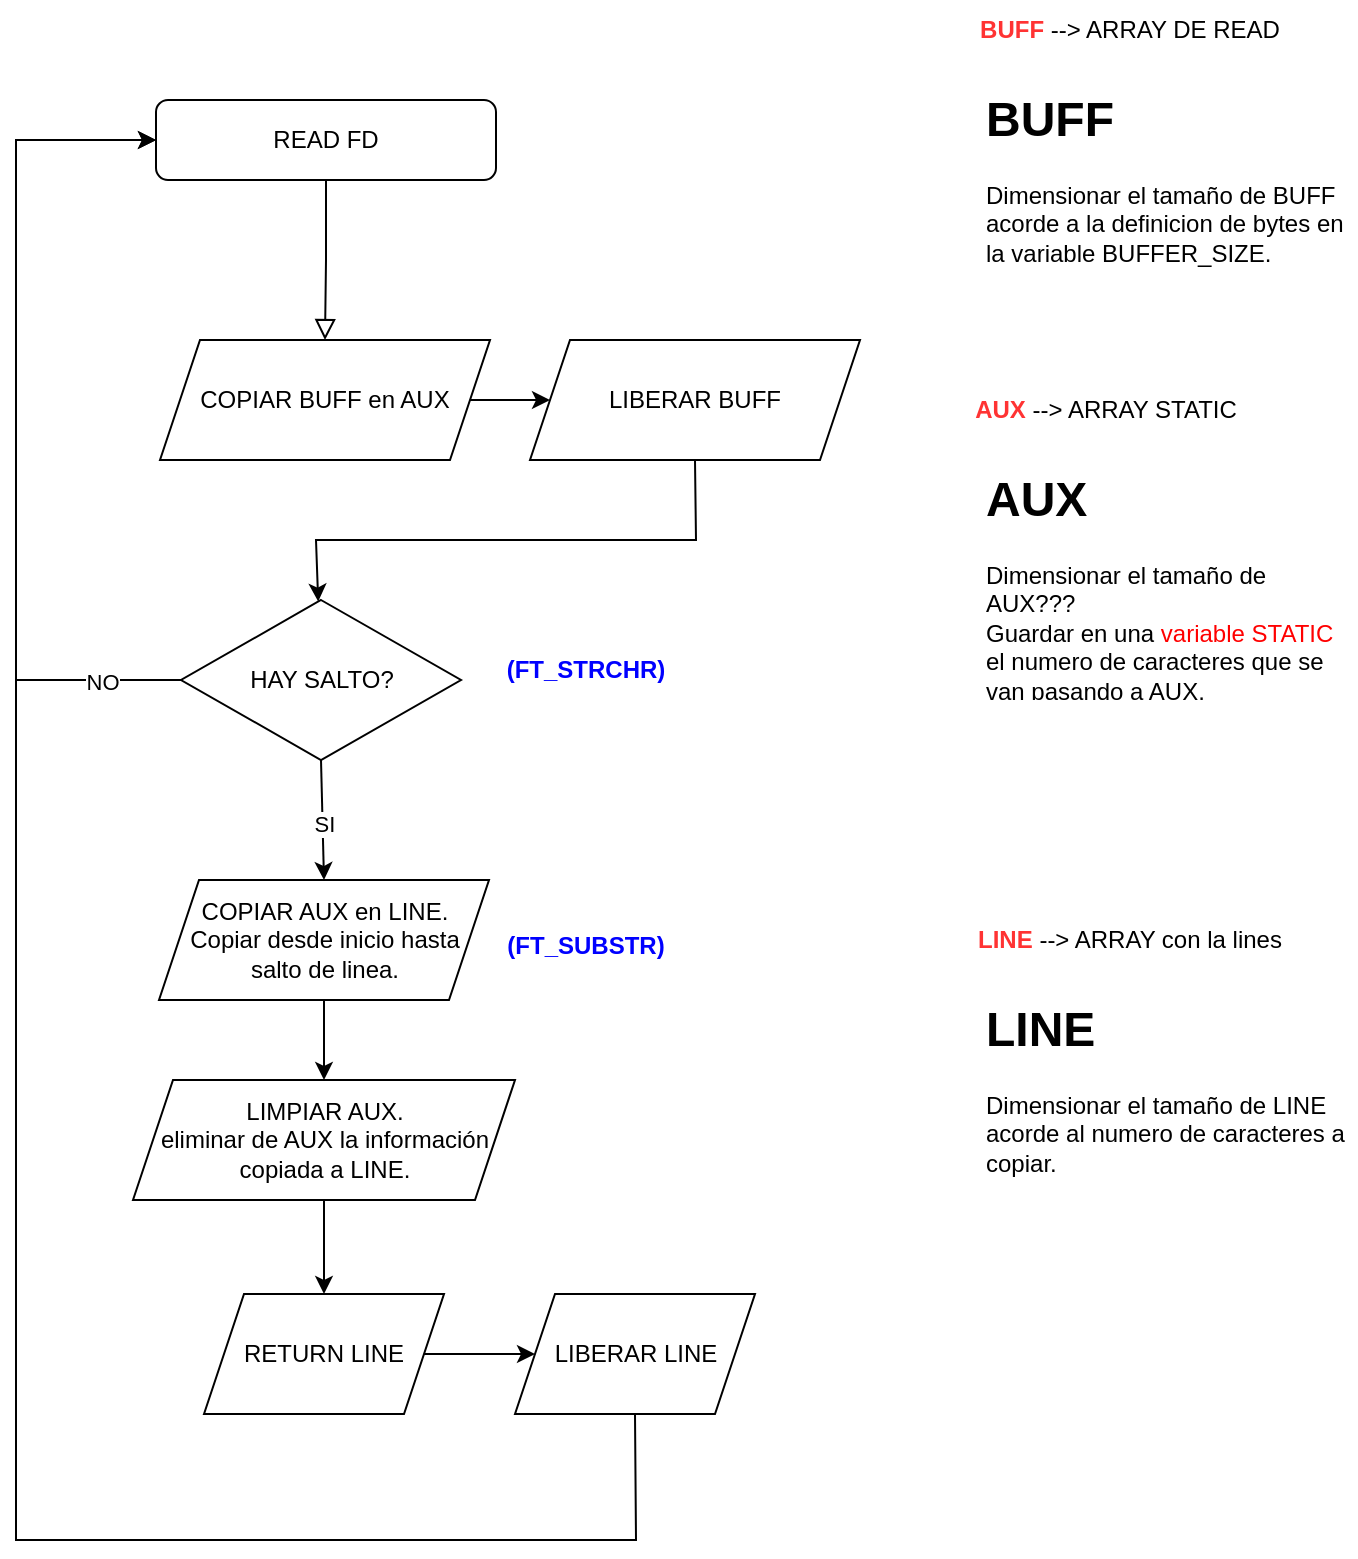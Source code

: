 <mxfile version="20.5.1" type="device"><diagram id="C5RBs43oDa-KdzZeNtuy" name="Page-1"><mxGraphModel dx="1511" dy="1072" grid="1" gridSize="10" guides="1" tooltips="1" connect="1" arrows="1" fold="1" page="1" pageScale="1" pageWidth="827" pageHeight="1169" math="0" shadow="0"><root><mxCell id="WIyWlLk6GJQsqaUBKTNV-0"/><mxCell id="WIyWlLk6GJQsqaUBKTNV-1" parent="WIyWlLk6GJQsqaUBKTNV-0"/><mxCell id="WIyWlLk6GJQsqaUBKTNV-2" value="" style="rounded=0;html=1;jettySize=auto;orthogonalLoop=1;fontSize=11;endArrow=block;endFill=0;endSize=8;strokeWidth=1;shadow=0;labelBackgroundColor=none;edgeStyle=orthogonalEdgeStyle;" parent="WIyWlLk6GJQsqaUBKTNV-1" source="WIyWlLk6GJQsqaUBKTNV-3" target="gC8Bfwz2x7odl6UHCx1t-3" edge="1"><mxGeometry relative="1" as="geometry"><mxPoint x="245" y="200" as="targetPoint"/></mxGeometry></mxCell><mxCell id="WIyWlLk6GJQsqaUBKTNV-3" value="READ FD" style="rounded=1;whiteSpace=wrap;html=1;fontSize=12;glass=0;strokeWidth=1;shadow=0;" parent="WIyWlLk6GJQsqaUBKTNV-1" vertex="1"><mxGeometry x="160" y="80" width="170" height="40" as="geometry"/></mxCell><mxCell id="gC8Bfwz2x7odl6UHCx1t-3" value="COPIAR BUFF en AUX" style="shape=parallelogram;perimeter=parallelogramPerimeter;whiteSpace=wrap;html=1;fixedSize=1;" vertex="1" parent="WIyWlLk6GJQsqaUBKTNV-1"><mxGeometry x="162" y="200" width="165" height="60" as="geometry"/></mxCell><mxCell id="gC8Bfwz2x7odl6UHCx1t-5" value="&lt;b style=&quot;color: rgb(0, 0, 0);&quot;&gt;&lt;font color=&quot;#ff3333&quot;&gt;BUFF&lt;/font&gt;&lt;/b&gt;&lt;span style=&quot;color: rgb(0, 0, 0);&quot;&gt;&amp;nbsp;--&amp;gt; ARRAY DE READ&lt;/span&gt;" style="text;html=1;strokeColor=none;fillColor=none;align=center;verticalAlign=middle;whiteSpace=wrap;rounded=0;fontColor=#FF3333;" vertex="1" parent="WIyWlLk6GJQsqaUBKTNV-1"><mxGeometry x="547" y="30" width="200" height="30" as="geometry"/></mxCell><mxCell id="gC8Bfwz2x7odl6UHCx1t-6" value="&lt;b style=&quot;color: rgb(0, 0, 0);&quot;&gt;&lt;font color=&quot;#ff3333&quot;&gt;AUX&lt;/font&gt;&lt;/b&gt;&lt;span style=&quot;color: rgb(0, 0, 0);&quot;&gt;&amp;nbsp;--&amp;gt; ARRAY STATIC&lt;/span&gt;" style="text;html=1;strokeColor=none;fillColor=none;align=center;verticalAlign=middle;whiteSpace=wrap;rounded=0;fontColor=#FF3333;" vertex="1" parent="WIyWlLk6GJQsqaUBKTNV-1"><mxGeometry x="560" y="220" width="150" height="30" as="geometry"/></mxCell><mxCell id="gC8Bfwz2x7odl6UHCx1t-7" value="&lt;font color=&quot;#000000&quot;&gt;HAY SALTO?&lt;/font&gt;" style="rhombus;whiteSpace=wrap;html=1;fontColor=#FF3333;" vertex="1" parent="WIyWlLk6GJQsqaUBKTNV-1"><mxGeometry x="172.5" y="330" width="140" height="80" as="geometry"/></mxCell><mxCell id="gC8Bfwz2x7odl6UHCx1t-9" value="" style="endArrow=classic;html=1;rounded=0;fontColor=#000000;exitX=0;exitY=0.5;exitDx=0;exitDy=0;entryX=0;entryY=0.5;entryDx=0;entryDy=0;" edge="1" parent="WIyWlLk6GJQsqaUBKTNV-1" source="gC8Bfwz2x7odl6UHCx1t-7" target="WIyWlLk6GJQsqaUBKTNV-3"><mxGeometry width="50" height="50" relative="1" as="geometry"><mxPoint x="390" y="560" as="sourcePoint"/><mxPoint x="440" y="510" as="targetPoint"/><Array as="points"><mxPoint x="90" y="370"/><mxPoint x="90" y="100"/></Array></mxGeometry></mxCell><mxCell id="gC8Bfwz2x7odl6UHCx1t-10" value="NO" style="edgeLabel;html=1;align=center;verticalAlign=middle;resizable=0;points=[];fontColor=#000000;" vertex="1" connectable="0" parent="gC8Bfwz2x7odl6UHCx1t-9"><mxGeometry x="-0.811" y="1" relative="1" as="geometry"><mxPoint as="offset"/></mxGeometry></mxCell><mxCell id="gC8Bfwz2x7odl6UHCx1t-12" value="" style="endArrow=classic;html=1;rounded=0;fontColor=#000000;exitX=0.5;exitY=1;exitDx=0;exitDy=0;entryX=0.5;entryY=0;entryDx=0;entryDy=0;" edge="1" parent="WIyWlLk6GJQsqaUBKTNV-1" source="gC8Bfwz2x7odl6UHCx1t-7" target="gC8Bfwz2x7odl6UHCx1t-14"><mxGeometry width="50" height="50" relative="1" as="geometry"><mxPoint x="250.5" y="370" as="sourcePoint"/><mxPoint x="244" y="420" as="targetPoint"/></mxGeometry></mxCell><mxCell id="gC8Bfwz2x7odl6UHCx1t-13" value="SI" style="edgeLabel;html=1;align=center;verticalAlign=middle;resizable=0;points=[];fontColor=#000000;" vertex="1" connectable="0" parent="gC8Bfwz2x7odl6UHCx1t-12"><mxGeometry x="0.033" relative="1" as="geometry"><mxPoint y="1" as="offset"/></mxGeometry></mxCell><mxCell id="gC8Bfwz2x7odl6UHCx1t-14" value="COPIAR AUX en LINE.&lt;br&gt;Copiar desde inicio hasta salto de linea." style="shape=parallelogram;perimeter=parallelogramPerimeter;whiteSpace=wrap;html=1;fixedSize=1;" vertex="1" parent="WIyWlLk6GJQsqaUBKTNV-1"><mxGeometry x="161.5" y="470" width="165" height="60" as="geometry"/></mxCell><mxCell id="gC8Bfwz2x7odl6UHCx1t-15" value="&lt;b&gt;LINE&lt;/b&gt;&lt;span style=&quot;color: rgb(0, 0, 0);&quot;&gt; --&amp;gt; ARRAY con la lines&lt;/span&gt;" style="text;html=1;strokeColor=none;fillColor=none;align=center;verticalAlign=middle;whiteSpace=wrap;rounded=0;fontColor=#FF3333;" vertex="1" parent="WIyWlLk6GJQsqaUBKTNV-1"><mxGeometry x="547" y="485" width="200" height="30" as="geometry"/></mxCell><mxCell id="gC8Bfwz2x7odl6UHCx1t-25" value="" style="edgeStyle=orthogonalEdgeStyle;rounded=0;orthogonalLoop=1;jettySize=auto;html=1;fontColor=#FF0000;" edge="1" parent="WIyWlLk6GJQsqaUBKTNV-1" source="gC8Bfwz2x7odl6UHCx1t-16" target="gC8Bfwz2x7odl6UHCx1t-24"><mxGeometry relative="1" as="geometry"/></mxCell><mxCell id="gC8Bfwz2x7odl6UHCx1t-16" value="LIMPIAR AUX.&lt;br&gt;eliminar de AUX la información copiada a LINE." style="shape=parallelogram;perimeter=parallelogramPerimeter;whiteSpace=wrap;html=1;fixedSize=1;" vertex="1" parent="WIyWlLk6GJQsqaUBKTNV-1"><mxGeometry x="148.5" y="570" width="191" height="60" as="geometry"/></mxCell><mxCell id="gC8Bfwz2x7odl6UHCx1t-17" value="" style="edgeStyle=orthogonalEdgeStyle;rounded=0;orthogonalLoop=1;jettySize=auto;html=1;fontColor=#000000;exitX=0.5;exitY=1;exitDx=0;exitDy=0;entryX=0.5;entryY=0;entryDx=0;entryDy=0;" edge="1" parent="WIyWlLk6GJQsqaUBKTNV-1" source="gC8Bfwz2x7odl6UHCx1t-14" target="gC8Bfwz2x7odl6UHCx1t-16"><mxGeometry relative="1" as="geometry"><mxPoint x="500" y="550" as="sourcePoint"/><mxPoint x="244" y="530" as="targetPoint"/></mxGeometry></mxCell><mxCell id="gC8Bfwz2x7odl6UHCx1t-18" value="" style="endArrow=classic;html=1;rounded=0;fontColor=#000000;exitX=0.5;exitY=1;exitDx=0;exitDy=0;" edge="1" parent="WIyWlLk6GJQsqaUBKTNV-1" source="gC8Bfwz2x7odl6UHCx1t-28"><mxGeometry width="50" height="50" relative="1" as="geometry"><mxPoint x="390" y="540" as="sourcePoint"/><mxPoint x="160" y="100" as="targetPoint"/><Array as="points"><mxPoint x="400" y="800"/><mxPoint x="90" y="800"/><mxPoint x="90" y="600"/><mxPoint x="90" y="100"/></Array></mxGeometry></mxCell><mxCell id="gC8Bfwz2x7odl6UHCx1t-19" value="&lt;h1&gt;&lt;span style=&quot;background-color: initial;&quot;&gt;BUFF&lt;/span&gt;&lt;/h1&gt;&lt;div&gt;&lt;span style=&quot;background-color: initial;&quot;&gt;Dimensionar el tamaño de BUFF acorde a la definicion de bytes en la variable BUFFER_SIZE.&lt;/span&gt;&lt;/div&gt;" style="text;html=1;strokeColor=none;fillColor=none;spacing=5;spacingTop=-20;whiteSpace=wrap;overflow=hidden;rounded=0;fontColor=#000000;" vertex="1" parent="WIyWlLk6GJQsqaUBKTNV-1"><mxGeometry x="570" y="70" width="190" height="120" as="geometry"/></mxCell><mxCell id="gC8Bfwz2x7odl6UHCx1t-20" value="&lt;h1&gt;&lt;span style=&quot;background-color: initial;&quot;&gt;AUX&lt;/span&gt;&lt;/h1&gt;&lt;div&gt;&lt;span style=&quot;background-color: initial;&quot;&gt;Dimensionar el tamaño de AUX???&lt;/span&gt;&lt;/div&gt;&lt;div&gt;Guardar en una &lt;font color=&quot;#ff0000&quot;&gt;variable STATIC&lt;/font&gt; el numero de caracteres que se van pasando a AUX.&lt;/div&gt;" style="text;html=1;strokeColor=none;fillColor=none;spacing=5;spacingTop=-20;whiteSpace=wrap;overflow=hidden;rounded=0;fontColor=#000000;" vertex="1" parent="WIyWlLk6GJQsqaUBKTNV-1"><mxGeometry x="570" y="260" width="190" height="120" as="geometry"/></mxCell><mxCell id="gC8Bfwz2x7odl6UHCx1t-21" value="LIBERAR BUFF" style="shape=parallelogram;perimeter=parallelogramPerimeter;whiteSpace=wrap;html=1;fixedSize=1;" vertex="1" parent="WIyWlLk6GJQsqaUBKTNV-1"><mxGeometry x="347" y="200" width="165" height="60" as="geometry"/></mxCell><mxCell id="gC8Bfwz2x7odl6UHCx1t-22" value="" style="endArrow=classic;html=1;rounded=0;fontColor=#000000;entryX=0;entryY=0.5;entryDx=0;entryDy=0;exitX=1;exitY=0.5;exitDx=0;exitDy=0;" edge="1" parent="WIyWlLk6GJQsqaUBKTNV-1" source="gC8Bfwz2x7odl6UHCx1t-3" target="gC8Bfwz2x7odl6UHCx1t-21"><mxGeometry width="50" height="50" relative="1" as="geometry"><mxPoint x="245" y="260" as="sourcePoint"/><mxPoint x="440" y="490" as="targetPoint"/></mxGeometry></mxCell><mxCell id="gC8Bfwz2x7odl6UHCx1t-23" value="" style="endArrow=classic;html=1;rounded=0;fontColor=#000000;exitX=0.5;exitY=1;exitDx=0;exitDy=0;" edge="1" parent="WIyWlLk6GJQsqaUBKTNV-1" source="gC8Bfwz2x7odl6UHCx1t-21" target="gC8Bfwz2x7odl6UHCx1t-7"><mxGeometry width="50" height="50" relative="1" as="geometry"><mxPoint x="390" y="540" as="sourcePoint"/><mxPoint x="440" y="490" as="targetPoint"/><Array as="points"><mxPoint x="430" y="300"/><mxPoint x="240" y="300"/></Array></mxGeometry></mxCell><mxCell id="gC8Bfwz2x7odl6UHCx1t-27" value="" style="edgeStyle=orthogonalEdgeStyle;rounded=0;orthogonalLoop=1;jettySize=auto;html=1;fontColor=#FF0000;entryX=0;entryY=0.5;entryDx=0;entryDy=0;" edge="1" parent="WIyWlLk6GJQsqaUBKTNV-1" source="gC8Bfwz2x7odl6UHCx1t-24" target="gC8Bfwz2x7odl6UHCx1t-28"><mxGeometry relative="1" as="geometry"><mxPoint x="244" y="800" as="targetPoint"/></mxGeometry></mxCell><mxCell id="gC8Bfwz2x7odl6UHCx1t-24" value="RETURN LINE" style="shape=parallelogram;perimeter=parallelogramPerimeter;whiteSpace=wrap;html=1;fixedSize=1;" vertex="1" parent="WIyWlLk6GJQsqaUBKTNV-1"><mxGeometry x="184" y="677" width="120" height="60" as="geometry"/></mxCell><mxCell id="gC8Bfwz2x7odl6UHCx1t-28" value="LIBERAR LINE" style="shape=parallelogram;perimeter=parallelogramPerimeter;whiteSpace=wrap;html=1;fixedSize=1;" vertex="1" parent="WIyWlLk6GJQsqaUBKTNV-1"><mxGeometry x="339.5" y="677" width="120" height="60" as="geometry"/></mxCell><mxCell id="gC8Bfwz2x7odl6UHCx1t-29" value="&lt;font color=&quot;#0000ff&quot;&gt;&lt;b&gt;(FT_SUBSTR)&lt;/b&gt;&lt;/font&gt;" style="text;html=1;strokeColor=none;fillColor=none;align=center;verticalAlign=middle;whiteSpace=wrap;rounded=0;fontColor=#FF0000;" vertex="1" parent="WIyWlLk6GJQsqaUBKTNV-1"><mxGeometry x="327" y="490" width="96" height="25" as="geometry"/></mxCell><mxCell id="gC8Bfwz2x7odl6UHCx1t-30" value="&lt;h1&gt;LINE&lt;/h1&gt;&lt;div&gt;&lt;span style=&quot;background-color: initial;&quot;&gt;Dimensionar el tamaño de LINE acorde al numero de caracteres a copiar.&lt;/span&gt;&lt;/div&gt;" style="text;html=1;strokeColor=none;fillColor=none;spacing=5;spacingTop=-20;whiteSpace=wrap;overflow=hidden;rounded=0;fontColor=#000000;" vertex="1" parent="WIyWlLk6GJQsqaUBKTNV-1"><mxGeometry x="570" y="525" width="190" height="120" as="geometry"/></mxCell><mxCell id="gC8Bfwz2x7odl6UHCx1t-31" value="&lt;b&gt;(FT_STRCHR)&lt;/b&gt;" style="text;html=1;strokeColor=none;fillColor=none;align=center;verticalAlign=middle;whiteSpace=wrap;rounded=0;fontColor=#0000FF;" vertex="1" parent="WIyWlLk6GJQsqaUBKTNV-1"><mxGeometry x="330" y="350" width="90" height="30" as="geometry"/></mxCell></root></mxGraphModel></diagram></mxfile>